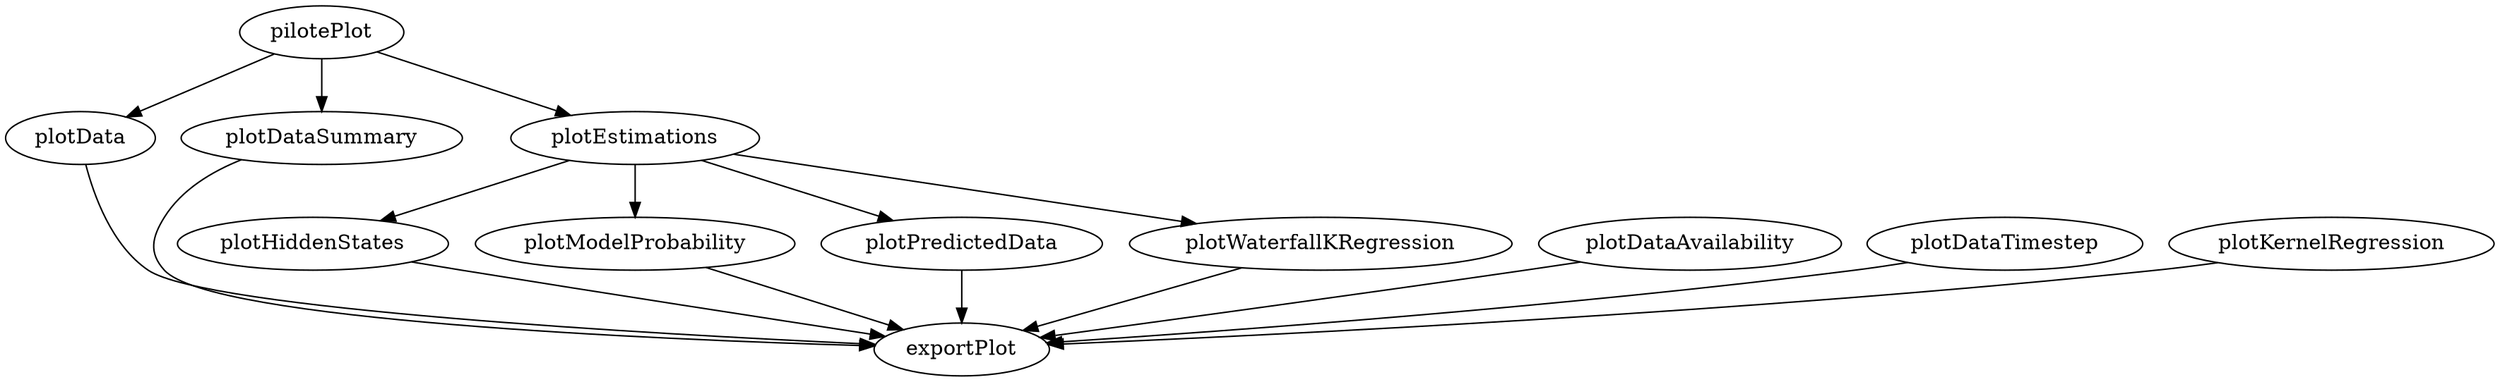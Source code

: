 /* Created by mdot for Matlab */
digraph m2html {
  pilotePlot -> plotData;
  pilotePlot -> plotDataSummary;
  pilotePlot -> plotEstimations;
  plotData -> exportPlot;
  plotDataAvailability -> exportPlot;
  plotDataSummary -> exportPlot;
  plotDataTimestep -> exportPlot;
  plotEstimations -> plotHiddenStates;
  plotEstimations -> plotModelProbability;
  plotEstimations -> plotPredictedData;
  plotEstimations -> plotWaterfallKRegression;
  plotHiddenStates -> exportPlot;
  plotKernelRegression -> exportPlot;
  plotModelProbability -> exportPlot;
  plotPredictedData -> exportPlot;
  plotWaterfallKRegression -> exportPlot;

  exportPlot [URL="exportPlot.html"];
  pilotePlot [URL="pilotePlot.html"];
  plotData [URL="plotData.html"];
  plotDataAvailability [URL="plotDataAvailability.html"];
  plotDataSummary [URL="plotDataSummary.html"];
  plotDataTimestep [URL="plotDataTimestep.html"];
  plotEstimations [URL="plotEstimations.html"];
  plotHiddenStates [URL="plotHiddenStates.html"];
  plotKernelRegression [URL="plotKernelRegression.html"];
  plotModelProbability [URL="plotModelProbability.html"];
  plotPredictedData [URL="plotPredictedData.html"];
  plotWaterfallKRegression [URL="plotWaterfallKRegression.html"];
}